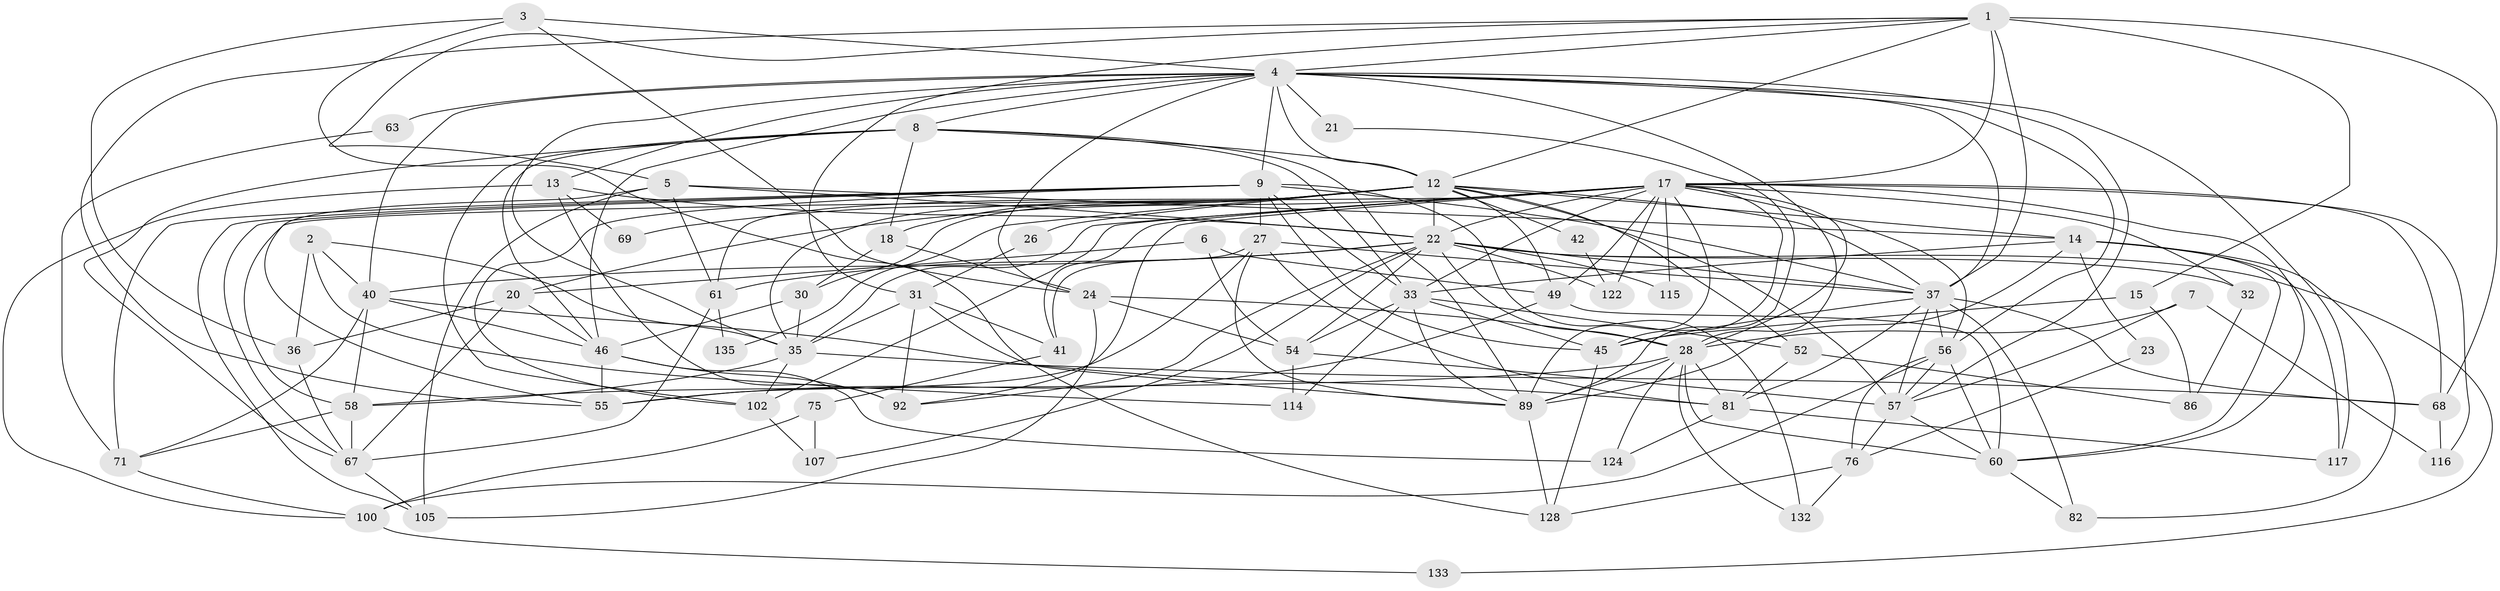 // original degree distribution, {6: 0.09285714285714286, 4: 0.25, 5: 0.20714285714285716, 3: 0.32142857142857145, 7: 0.02857142857142857, 2: 0.09285714285714286, 8: 0.007142857142857143}
// Generated by graph-tools (version 1.1) at 2025/14/03/09/25 04:14:52]
// undirected, 70 vertices, 199 edges
graph export_dot {
graph [start="1"]
  node [color=gray90,style=filled];
  1 [super="+97+64"];
  2;
  3;
  4 [super="+51+65+10+11"];
  5 [super="+129+73"];
  6;
  7;
  8 [super="+104+50"];
  9 [super="+39"];
  12 [super="+110+98+16+25"];
  13 [super="+19"];
  14 [super="+59"];
  15;
  17 [super="+109+90"];
  18;
  20 [super="+38"];
  21;
  22 [super="+106+80"];
  23;
  24 [super="+34"];
  26;
  27 [super="+74+29"];
  28 [super="+79+53"];
  30 [super="+112"];
  31 [super="+84"];
  32;
  33 [super="+62"];
  35 [super="+44"];
  36 [super="+134"];
  37 [super="+137+77+43"];
  40;
  41;
  42;
  45 [super="+47"];
  46 [super="+48+91"];
  49 [super="+103"];
  52;
  54 [super="+93+113"];
  55;
  56 [super="+66"];
  57 [super="+72"];
  58 [super="+87+70"];
  60 [super="+118"];
  61 [super="+96"];
  63;
  67 [super="+94"];
  68 [super="+83"];
  69;
  71 [super="+78"];
  75;
  76 [super="+126"];
  81 [super="+121"];
  82;
  86;
  89 [super="+95+101"];
  92;
  100 [super="+125"];
  102 [super="+130"];
  105;
  107;
  114;
  115;
  116;
  117;
  122;
  124;
  128;
  132;
  133;
  135;
  1 -- 15;
  1 -- 37;
  1 -- 17 [weight=2];
  1 -- 12;
  1 -- 4;
  1 -- 68;
  1 -- 5;
  1 -- 55;
  1 -- 31;
  2 -- 40;
  2 -- 114;
  2 -- 35;
  2 -- 36;
  3 -- 128;
  3 -- 24;
  3 -- 36;
  3 -- 4;
  4 -- 21 [weight=2];
  4 -- 40;
  4 -- 13;
  4 -- 37;
  4 -- 117;
  4 -- 63;
  4 -- 24;
  4 -- 9;
  4 -- 12;
  4 -- 46;
  4 -- 57;
  4 -- 8;
  4 -- 28;
  4 -- 56;
  4 -- 35;
  5 -- 55;
  5 -- 14;
  5 -- 105;
  5 -- 61 [weight=2];
  5 -- 22;
  6 -- 54 [weight=2];
  6 -- 20;
  6 -- 49;
  7 -- 116;
  7 -- 57;
  7 -- 28;
  8 -- 18;
  8 -- 33;
  8 -- 46;
  8 -- 89;
  8 -- 67;
  8 -- 102;
  8 -- 12;
  9 -- 132;
  9 -- 67;
  9 -- 37;
  9 -- 102;
  9 -- 71;
  9 -- 105;
  9 -- 45;
  9 -- 27;
  9 -- 33;
  12 -- 69;
  12 -- 30;
  12 -- 37;
  12 -- 135;
  12 -- 57;
  12 -- 52;
  12 -- 14;
  12 -- 35;
  12 -- 42;
  12 -- 49;
  12 -- 18;
  12 -- 22;
  12 -- 26;
  12 -- 61;
  13 -- 69;
  13 -- 100;
  13 -- 92;
  13 -- 22;
  14 -- 33;
  14 -- 23;
  14 -- 60;
  14 -- 82;
  14 -- 117;
  14 -- 89;
  15 -- 86;
  15 -- 45;
  17 -- 22;
  17 -- 45;
  17 -- 102;
  17 -- 32;
  17 -- 33;
  17 -- 35;
  17 -- 122;
  17 -- 41;
  17 -- 49;
  17 -- 20;
  17 -- 116;
  17 -- 58 [weight=2];
  17 -- 92;
  17 -- 68;
  17 -- 89;
  17 -- 115;
  17 -- 60;
  17 -- 28;
  17 -- 56;
  18 -- 24;
  18 -- 30;
  20 -- 46;
  20 -- 67;
  20 -- 36;
  21 -- 89;
  22 -- 122;
  22 -- 28;
  22 -- 32;
  22 -- 115;
  22 -- 133;
  22 -- 54;
  22 -- 40;
  22 -- 107;
  22 -- 61;
  22 -- 37;
  22 -- 92;
  23 -- 76;
  24 -- 54;
  24 -- 105;
  24 -- 28;
  26 -- 31;
  27 -- 55;
  27 -- 41;
  27 -- 37;
  27 -- 89;
  27 -- 81;
  28 -- 124;
  28 -- 89;
  28 -- 132;
  28 -- 58;
  28 -- 81;
  28 -- 60;
  30 -- 46;
  30 -- 35;
  31 -- 41;
  31 -- 35 [weight=2];
  31 -- 92 [weight=2];
  31 -- 89;
  32 -- 86;
  33 -- 45;
  33 -- 89;
  33 -- 114;
  33 -- 52;
  33 -- 54;
  35 -- 68;
  35 -- 102;
  35 -- 58;
  36 -- 67;
  37 -- 82;
  37 -- 57;
  37 -- 68;
  37 -- 56;
  37 -- 45;
  37 -- 81;
  40 -- 46;
  40 -- 71;
  40 -- 58;
  40 -- 81;
  41 -- 75;
  42 -- 122;
  45 -- 128;
  46 -- 55;
  46 -- 92;
  46 -- 124;
  49 -- 55;
  49 -- 60;
  52 -- 86;
  52 -- 81;
  54 -- 114;
  54 -- 57;
  56 -- 100;
  56 -- 57;
  56 -- 76 [weight=2];
  56 -- 60;
  57 -- 60;
  57 -- 76;
  58 -- 67;
  58 -- 71;
  60 -- 82;
  61 -- 67;
  61 -- 135;
  63 -- 71;
  67 -- 105;
  68 -- 116;
  71 -- 100;
  75 -- 107;
  75 -- 100;
  76 -- 128;
  76 -- 132;
  81 -- 117;
  81 -- 124;
  89 -- 128;
  100 -- 133;
  102 -- 107;
}
